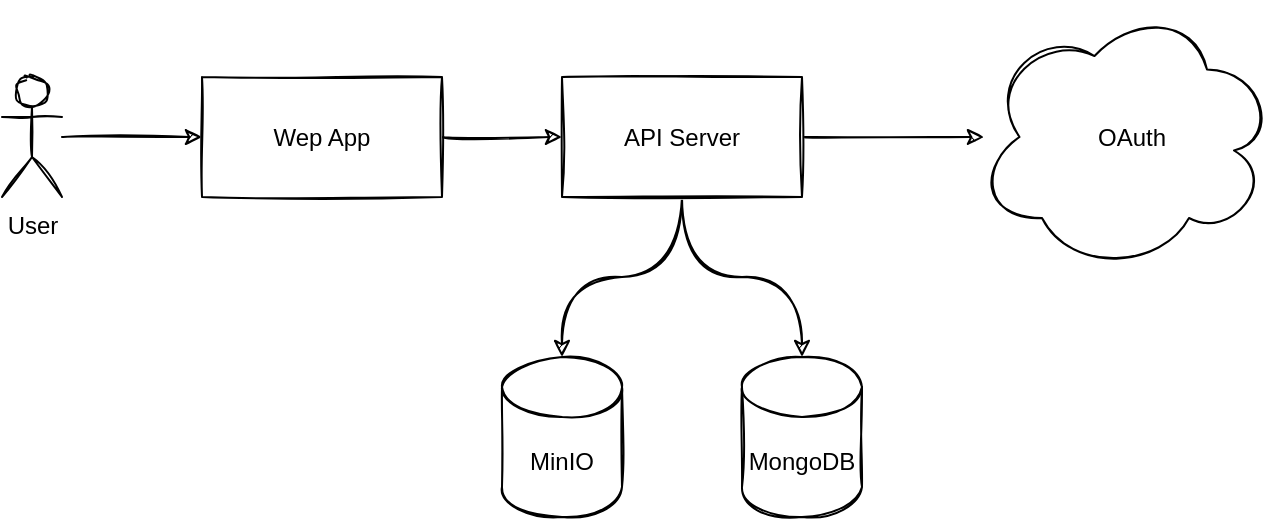 <mxfile version="14.6.11" type="github">
  <diagram id="ueAPeFVd91LuKYsGl6Qv" name="Page-1">
    <mxGraphModel dx="1054" dy="784" grid="1" gridSize="10" guides="1" tooltips="1" connect="1" arrows="1" fold="1" page="1" pageScale="1" pageWidth="1600" pageHeight="1200" math="0" shadow="0">
      <root>
        <mxCell id="0" />
        <mxCell id="1" parent="0" />
        <mxCell id="QqoDrn2ZUN0Ls2CeiApO-6" value="" style="edgeStyle=orthogonalEdgeStyle;rounded=0;orthogonalLoop=1;jettySize=auto;html=1;flipH=1;shadow=0;sketch=1;curved=1;" edge="1" parent="1" source="QqoDrn2ZUN0Ls2CeiApO-4" target="QqoDrn2ZUN0Ls2CeiApO-1">
          <mxGeometry relative="1" as="geometry">
            <mxPoint x="540" y="77.5" as="sourcePoint" />
          </mxGeometry>
        </mxCell>
        <mxCell id="QqoDrn2ZUN0Ls2CeiApO-12" style="edgeStyle=orthogonalEdgeStyle;curved=1;rounded=0;sketch=1;orthogonalLoop=1;jettySize=auto;html=1;shadow=0;" edge="1" parent="1" source="QqoDrn2ZUN0Ls2CeiApO-1" target="QqoDrn2ZUN0Ls2CeiApO-3">
          <mxGeometry relative="1" as="geometry" />
        </mxCell>
        <mxCell id="QqoDrn2ZUN0Ls2CeiApO-17" style="edgeStyle=orthogonalEdgeStyle;curved=1;rounded=0;sketch=1;orthogonalLoop=1;jettySize=auto;html=1;shadow=0;" edge="1" parent="1" source="QqoDrn2ZUN0Ls2CeiApO-1" target="QqoDrn2ZUN0Ls2CeiApO-2">
          <mxGeometry relative="1" as="geometry" />
        </mxCell>
        <mxCell id="QqoDrn2ZUN0Ls2CeiApO-1" value="API Server" style="rounded=0;whiteSpace=wrap;html=1;flipH=1;shadow=0;sketch=1;" vertex="1" parent="1">
          <mxGeometry x="310" y="47.5" width="120" height="60" as="geometry" />
        </mxCell>
        <mxCell id="QqoDrn2ZUN0Ls2CeiApO-2" value="MinIO" style="shape=cylinder3;whiteSpace=wrap;html=1;boundedLbl=1;backgroundOutline=1;size=15;flipH=1;shadow=0;sketch=1;" vertex="1" parent="1">
          <mxGeometry x="280" y="187.5" width="60" height="80" as="geometry" />
        </mxCell>
        <mxCell id="QqoDrn2ZUN0Ls2CeiApO-3" value="MongoDB" style="shape=cylinder3;whiteSpace=wrap;html=1;boundedLbl=1;backgroundOutline=1;size=15;flipH=1;shadow=0;sketch=1;" vertex="1" parent="1">
          <mxGeometry x="400" y="187.5" width="60" height="80" as="geometry" />
        </mxCell>
        <mxCell id="QqoDrn2ZUN0Ls2CeiApO-4" value="OAuth" style="ellipse;shape=cloud;whiteSpace=wrap;html=1;flipH=1;shadow=0;sketch=1;" vertex="1" parent="1">
          <mxGeometry x="520" y="10" width="150" height="135" as="geometry" />
        </mxCell>
        <mxCell id="QqoDrn2ZUN0Ls2CeiApO-15" value="" style="edgeStyle=orthogonalEdgeStyle;curved=1;rounded=0;sketch=1;orthogonalLoop=1;jettySize=auto;html=1;shadow=0;" edge="1" parent="1" source="QqoDrn2ZUN0Ls2CeiApO-9" target="QqoDrn2ZUN0Ls2CeiApO-14">
          <mxGeometry relative="1" as="geometry" />
        </mxCell>
        <mxCell id="QqoDrn2ZUN0Ls2CeiApO-9" value="User" style="shape=umlActor;verticalLabelPosition=bottom;verticalAlign=top;html=1;outlineConnect=0;flipH=1;shadow=0;sketch=1;" vertex="1" parent="1">
          <mxGeometry x="30" y="47.5" width="30" height="60" as="geometry" />
        </mxCell>
        <mxCell id="QqoDrn2ZUN0Ls2CeiApO-16" value="" style="edgeStyle=orthogonalEdgeStyle;curved=1;rounded=0;sketch=1;orthogonalLoop=1;jettySize=auto;html=1;shadow=0;" edge="1" parent="1" source="QqoDrn2ZUN0Ls2CeiApO-14" target="QqoDrn2ZUN0Ls2CeiApO-1">
          <mxGeometry relative="1" as="geometry" />
        </mxCell>
        <mxCell id="QqoDrn2ZUN0Ls2CeiApO-14" value="Wep App" style="rounded=0;whiteSpace=wrap;html=1;flipH=1;shadow=0;sketch=1;" vertex="1" parent="1">
          <mxGeometry x="130" y="47.5" width="120" height="60" as="geometry" />
        </mxCell>
      </root>
    </mxGraphModel>
  </diagram>
</mxfile>
